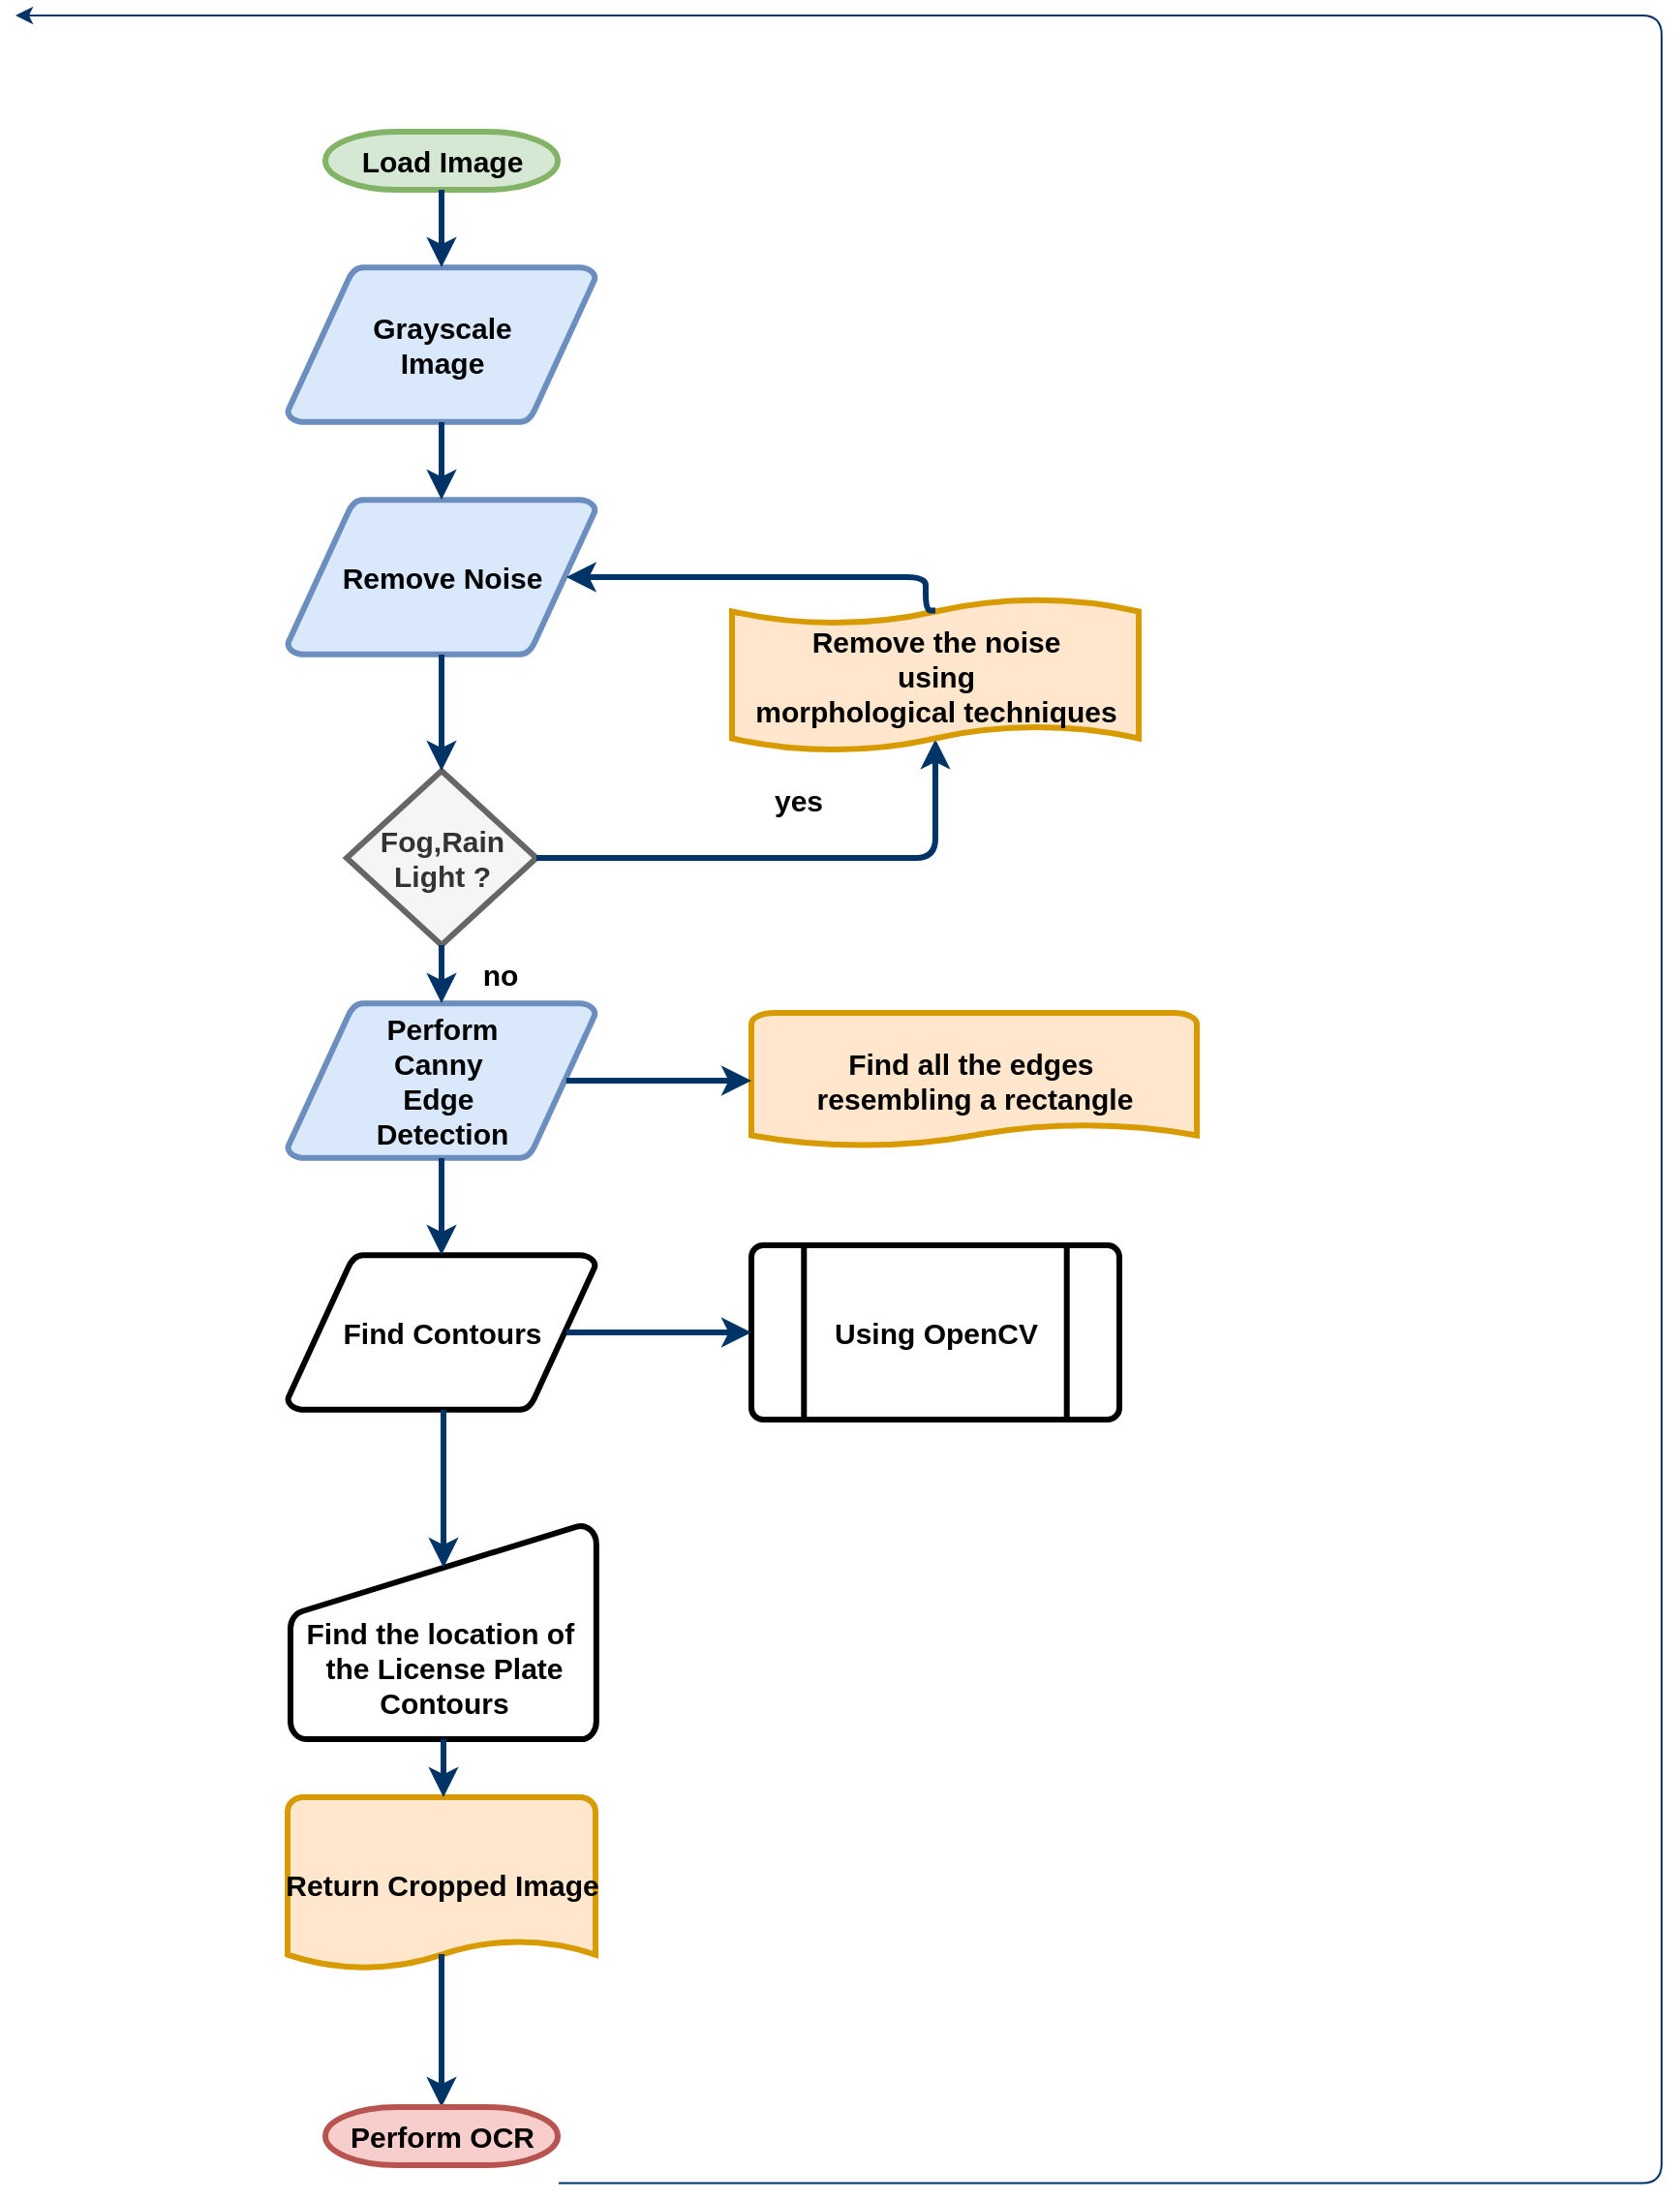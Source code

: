 <mxfile version="14.8.1" type="device"><diagram id="6a731a19-8d31-9384-78a2-239565b7b9f0" name="Page-1"><mxGraphModel dx="1422" dy="833" grid="1" gridSize="10" guides="1" tooltips="1" connect="1" arrows="1" fold="1" page="1" pageScale="1" pageWidth="1169" pageHeight="827" background="none" math="0" shadow="0"><root><mxCell id="0"/><mxCell id="1" parent="0"/><mxCell id="2" value="Load Image" style="shape=mxgraph.flowchart.terminator;strokeWidth=3;gradientDirection=north;fontStyle=1;html=1;fillColor=#d5e8d4;strokeColor=#82b366;fontSize=15;" parent="1" vertex="1"><mxGeometry x="260" y="60" width="120" height="30" as="geometry"/></mxCell><mxCell id="3" value="Grayscale&lt;br style=&quot;font-size: 15px;&quot;&gt;Image" style="shape=mxgraph.flowchart.data;strokeWidth=3;gradientDirection=north;fontStyle=1;html=1;fillColor=#dae8fc;strokeColor=#6c8ebf;fontSize=15;" parent="1" vertex="1"><mxGeometry x="240.5" y="130" width="159" height="80" as="geometry"/></mxCell><mxCell id="4" value="Perform&lt;br style=&quot;font-size: 15px;&quot;&gt;Canny&amp;nbsp;&lt;br style=&quot;font-size: 15px;&quot;&gt;Edge&amp;nbsp;&lt;br style=&quot;font-size: 15px;&quot;&gt;Detection" style="shape=mxgraph.flowchart.data;strokeWidth=3;gradientDirection=north;fontStyle=1;html=1;fillColor=#dae8fc;strokeColor=#6c8ebf;fontSize=15;" parent="1" vertex="1"><mxGeometry x="240.5" y="510" width="159" height="80" as="geometry"/></mxCell><mxCell id="5" value="Remove Noise" style="shape=mxgraph.flowchart.data;strokeWidth=3;gradientDirection=north;fontStyle=1;html=1;fillColor=#dae8fc;strokeColor=#6c8ebf;fontSize=15;" parent="1" vertex="1"><mxGeometry x="240.5" y="250" width="159" height="80" as="geometry"/></mxCell><mxCell id="6" value="Fog,Rain&lt;br style=&quot;font-size: 15px;&quot;&gt;Light ?" style="shape=mxgraph.flowchart.decision;strokeWidth=3;gradientDirection=north;fontStyle=1;html=1;fillColor=#f5f5f5;strokeColor=#666666;fontColor=#333333;fontSize=15;" parent="1" vertex="1"><mxGeometry x="271" y="390" width="98" height="90" as="geometry"/></mxCell><mxCell id="7" style="fontStyle=1;strokeColor=#003366;strokeWidth=3;html=1;fontSize=15;" parent="1" source="2" target="3" edge="1"><mxGeometry relative="1" as="geometry"/></mxCell><mxCell id="8" style="fontStyle=1;strokeColor=#003366;strokeWidth=3;html=1;fontSize=15;" parent="1" source="3" target="5" edge="1"><mxGeometry relative="1" as="geometry"/></mxCell><mxCell id="9" style="entryX=0.5;entryY=0;entryPerimeter=0;fontStyle=1;strokeColor=#003366;strokeWidth=3;html=1;fontSize=15;" parent="1" source="5" target="6" edge="1"><mxGeometry relative="1" as="geometry"/></mxCell><mxCell id="10" value="" style="edgeStyle=elbowEdgeStyle;elbow=horizontal;entryX=0.5;entryY=0.91;entryPerimeter=0;exitX=1;exitY=0.5;exitPerimeter=0;fontStyle=1;strokeColor=#003366;strokeWidth=3;html=1;fontSize=15;" parent="1" source="6" target="51" edge="1"><mxGeometry x="381" y="28.5" width="100" height="100" as="geometry"><mxPoint x="750" y="447" as="sourcePoint"/><mxPoint x="765.395" y="318.5" as="targetPoint"/><Array as="points"><mxPoint x="575" y="410"/></Array></mxGeometry></mxCell><mxCell id="11" value="yes" style="text;fontStyle=1;html=1;strokeColor=none;gradientColor=none;fillColor=none;strokeWidth=3;fontSize=15;" parent="1" vertex="1"><mxGeometry x="490" y="390" width="40" height="26" as="geometry"/></mxCell><mxCell id="12" value="" style="edgeStyle=elbowEdgeStyle;elbow=horizontal;fontColor=#001933;fontStyle=1;strokeColor=#003366;strokeWidth=3;html=1;fontSize=15;" parent="1" source="6" target="4" edge="1"><mxGeometry width="100" height="100" as="geometry"><mxPoint y="100" as="sourcePoint"/><mxPoint x="100" as="targetPoint"/></mxGeometry></mxCell><mxCell id="13" value="Find Contours" style="shape=mxgraph.flowchart.data;strokeWidth=3;gradientColor=none;gradientDirection=north;fontStyle=1;html=1;fontSize=15;" parent="1" vertex="1"><mxGeometry x="240.5" y="640" width="159" height="80" as="geometry"/></mxCell><mxCell id="14" value="no" style="text;fontStyle=1;html=1;strokeColor=none;gradientColor=none;fillColor=none;strokeWidth=3;align=center;fontSize=15;" parent="1" vertex="1"><mxGeometry x="330" y="480" width="40" height="26" as="geometry"/></mxCell><mxCell id="15" value="Find all the edges&amp;nbsp;&lt;br style=&quot;font-size: 15px;&quot;&gt;resembling a rectangle" style="shape=mxgraph.flowchart.document;strokeWidth=3;gradientDirection=north;fontStyle=1;html=1;fillColor=#ffe6cc;strokeColor=#d79b00;fontSize=15;" parent="1" vertex="1"><mxGeometry x="480" y="515" width="230" height="70" as="geometry"/></mxCell><mxCell id="16" value="" style="edgeStyle=elbowEdgeStyle;elbow=horizontal;exitX=0.905;exitY=0.5;exitPerimeter=0;fontStyle=1;strokeColor=#003366;strokeWidth=3;html=1;fontSize=15;" parent="1" source="4" target="15" edge="1"><mxGeometry width="100" height="100" as="geometry"><mxPoint y="100" as="sourcePoint"/><mxPoint x="100" as="targetPoint"/></mxGeometry></mxCell><mxCell id="17" value="" style="edgeStyle=elbowEdgeStyle;elbow=horizontal;fontStyle=1;strokeColor=#003366;strokeWidth=3;html=1;fontSize=15;" parent="1" source="4" target="13" edge="1"><mxGeometry width="100" height="100" as="geometry"><mxPoint y="100" as="sourcePoint"/><mxPoint x="100" as="targetPoint"/></mxGeometry></mxCell><mxCell id="18" value="Using OpenCV" style="shape=mxgraph.flowchart.predefined_process;strokeWidth=3;gradientColor=none;gradientDirection=north;fontStyle=1;html=1;fontSize=15;" parent="1" vertex="1"><mxGeometry x="480" y="635" width="190" height="90" as="geometry"/></mxCell><mxCell id="19" value="" style="edgeStyle=elbowEdgeStyle;elbow=horizontal;exitX=0.905;exitY=0.5;exitPerimeter=0;fontStyle=1;strokeColor=#003366;strokeWidth=3;html=1;fontSize=15;" parent="1" source="13" target="18" edge="1"><mxGeometry width="100" height="100" as="geometry"><mxPoint y="100" as="sourcePoint"/><mxPoint x="100" as="targetPoint"/></mxGeometry></mxCell><mxCell id="20" value="&lt;br style=&quot;font-size: 15px;&quot;&gt;&lt;br style=&quot;font-size: 15px;&quot;&gt;Find the location of&amp;nbsp;&lt;br style=&quot;font-size: 15px;&quot;&gt;the License Plate&lt;br style=&quot;font-size: 15px;&quot;&gt;Contours" style="shape=mxgraph.flowchart.manual_input;strokeWidth=3;gradientColor=none;gradientDirection=north;fontStyle=1;html=1;fontSize=15;" parent="1" vertex="1"><mxGeometry x="242" y="780" width="158" height="110" as="geometry"/></mxCell><mxCell id="21" value="" style="edgeStyle=elbowEdgeStyle;elbow=horizontal;entryX=0.5;entryY=0.195;entryPerimeter=0;fontStyle=1;strokeColor=#003366;strokeWidth=3;html=1;fontSize=15;" parent="1" source="13" target="20" edge="1"><mxGeometry width="100" height="100" as="geometry"><mxPoint y="100" as="sourcePoint"/><mxPoint x="100" as="targetPoint"/></mxGeometry></mxCell><mxCell id="22" value="Return Cropped Image" style="shape=mxgraph.flowchart.document;strokeWidth=3;gradientDirection=north;fontStyle=1;html=1;fillColor=#ffe6cc;strokeColor=#d79b00;fontSize=15;" parent="1" vertex="1"><mxGeometry x="240.5" y="920" width="159" height="90" as="geometry"/></mxCell><mxCell id="23" value="" style="edgeStyle=elbowEdgeStyle;elbow=horizontal;exitX=0.5;exitY=1;exitPerimeter=0;fontStyle=1;strokeColor=#003366;strokeWidth=3;html=1;fontSize=15;" parent="1" source="20" target="22" edge="1"><mxGeometry width="100" height="100" as="geometry"><mxPoint y="100" as="sourcePoint"/><mxPoint x="100" as="targetPoint"/></mxGeometry></mxCell><mxCell id="25" value="" style="edgeStyle=elbowEdgeStyle;elbow=horizontal;exitX=0.5;exitY=0.9;exitPerimeter=0;fontStyle=1;strokeColor=#003366;strokeWidth=3;html=1;fontSize=15;" parent="1" source="22" edge="1"><mxGeometry width="100" height="100" as="geometry"><mxPoint y="100" as="sourcePoint"/><mxPoint x="320" y="1080" as="targetPoint"/></mxGeometry></mxCell><mxCell id="40" value="Perform OCR" style="shape=mxgraph.flowchart.terminator;strokeWidth=3;gradientDirection=north;fontStyle=1;html=1;fillColor=#f8cecc;strokeColor=#b85450;fontSize=15;" parent="1" vertex="1"><mxGeometry x="260" y="1080" width="120" height="30" as="geometry"/></mxCell><mxCell id="45" value="" style="edgeStyle=elbowEdgeStyle;elbow=horizontal;exitX=1;exitY=0.5;exitPerimeter=0;entryX=0.905;entryY=0.5;entryPerimeter=0;fontStyle=1;strokeColor=#003366;strokeWidth=1;html=1;" parent="1" target="34" edge="1"><mxGeometry width="100" height="100" as="geometry"><mxPoint x="380.5" y="1119.25" as="sourcePoint"/><mxPoint x="100" as="targetPoint"/><Array as="points"><mxPoint x="950" y="1320"/></Array></mxGeometry></mxCell><mxCell id="51" value="Remove the noise&lt;br style=&quot;font-size: 15px;&quot;&gt;using &lt;br style=&quot;font-size: 15px;&quot;&gt;morphological techniques" style="shape=mxgraph.flowchart.paper_tape;strokeWidth=3;gradientDirection=north;fontStyle=1;html=1;fillColor=#ffe6cc;strokeColor=#d79b00;fontSize=15;" parent="1" vertex="1"><mxGeometry x="470" y="300" width="210" height="81" as="geometry"/></mxCell><mxCell id="52" value="" style="edgeStyle=elbowEdgeStyle;elbow=horizontal;exitX=0.5;exitY=0.09;exitPerimeter=0;entryX=0.905;entryY=0.5;entryPerimeter=0;fontStyle=1;strokeColor=#003366;strokeWidth=3;html=1;fontSize=15;" parent="1" source="51" target="5" edge="1"><mxGeometry width="100" height="100" as="geometry"><mxPoint y="100" as="sourcePoint"/><mxPoint x="100" as="targetPoint"/><Array as="points"><mxPoint x="570" y="280"/></Array></mxGeometry></mxCell></root></mxGraphModel></diagram></mxfile>